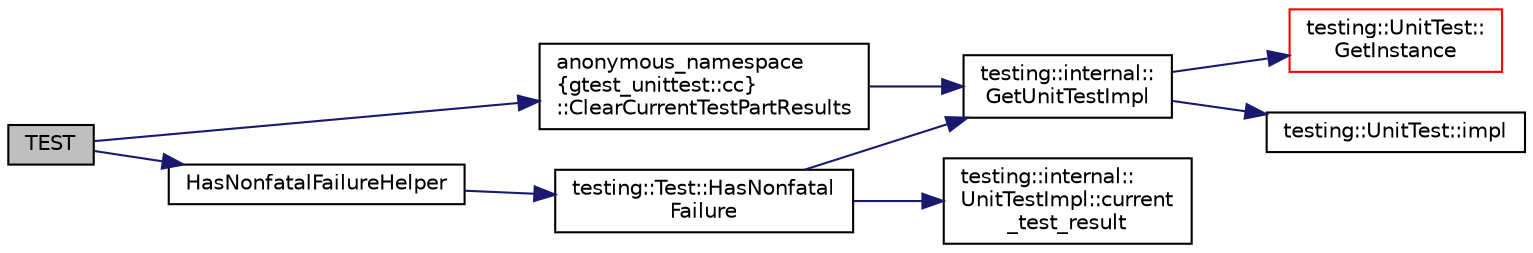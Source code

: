 digraph "TEST"
{
 // INTERACTIVE_SVG=YES
 // LATEX_PDF_SIZE
  bgcolor="transparent";
  edge [fontname="Helvetica",fontsize="10",labelfontname="Helvetica",labelfontsize="10"];
  node [fontname="Helvetica",fontsize="10",shape=record];
  rankdir="LR";
  Node1 [label="TEST",height=0.2,width=0.4,color="black", fillcolor="grey75", style="filled", fontcolor="black",tooltip=" "];
  Node1 -> Node2 [color="midnightblue",fontsize="10",style="solid",fontname="Helvetica"];
  Node2 [label="anonymous_namespace\l\{gtest_unittest::cc\}\l::ClearCurrentTestPartResults",height=0.2,width=0.4,color="black",URL="$d2/da7/namespaceanonymous__namespace_02gtest__unittest_8cc_03.html#a2758cc0cc033a7e9718cd3f3d7f564c4",tooltip=" "];
  Node2 -> Node3 [color="midnightblue",fontsize="10",style="solid",fontname="Helvetica"];
  Node3 [label="testing::internal::\lGetUnitTestImpl",height=0.2,width=0.4,color="black",URL="$d0/da7/namespacetesting_1_1internal.html#a3ae874a4030c4aa27d77d67bf08d9e1d",tooltip=" "];
  Node3 -> Node4 [color="midnightblue",fontsize="10",style="solid",fontname="Helvetica"];
  Node4 [label="testing::UnitTest::\lGetInstance",height=0.2,width=0.4,color="red",URL="$d7/d47/classtesting_1_1_unit_test.html#ad200090b11104aca39f25043701886cf",tooltip=" "];
  Node3 -> Node6 [color="midnightblue",fontsize="10",style="solid",fontname="Helvetica"];
  Node6 [label="testing::UnitTest::impl",height=0.2,width=0.4,color="black",URL="$d7/d47/classtesting_1_1_unit_test.html#a7fc0e26510d98598fc6632b7e66a281d",tooltip=" "];
  Node1 -> Node7 [color="midnightblue",fontsize="10",style="solid",fontname="Helvetica"];
  Node7 [label="HasNonfatalFailureHelper",height=0.2,width=0.4,color="black",URL="$df/d01/gtest__unittest_8cc.html#ac6eb4ad0064e248acc8f01b6f4353b95",tooltip=" "];
  Node7 -> Node8 [color="midnightblue",fontsize="10",style="solid",fontname="Helvetica"];
  Node8 [label="testing::Test::HasNonfatal\lFailure",height=0.2,width=0.4,color="black",URL="$df/d69/classtesting_1_1_test.html#a015d02d8208675a344c7fc42c14838b7",tooltip=" "];
  Node8 -> Node9 [color="midnightblue",fontsize="10",style="solid",fontname="Helvetica"];
  Node9 [label="testing::internal::\lUnitTestImpl::current\l_test_result",height=0.2,width=0.4,color="black",URL="$d7/dda/classtesting_1_1internal_1_1_unit_test_impl.html#a385bee93ae6043262a860574aa59ba1a",tooltip=" "];
  Node8 -> Node3 [color="midnightblue",fontsize="10",style="solid",fontname="Helvetica"];
}
